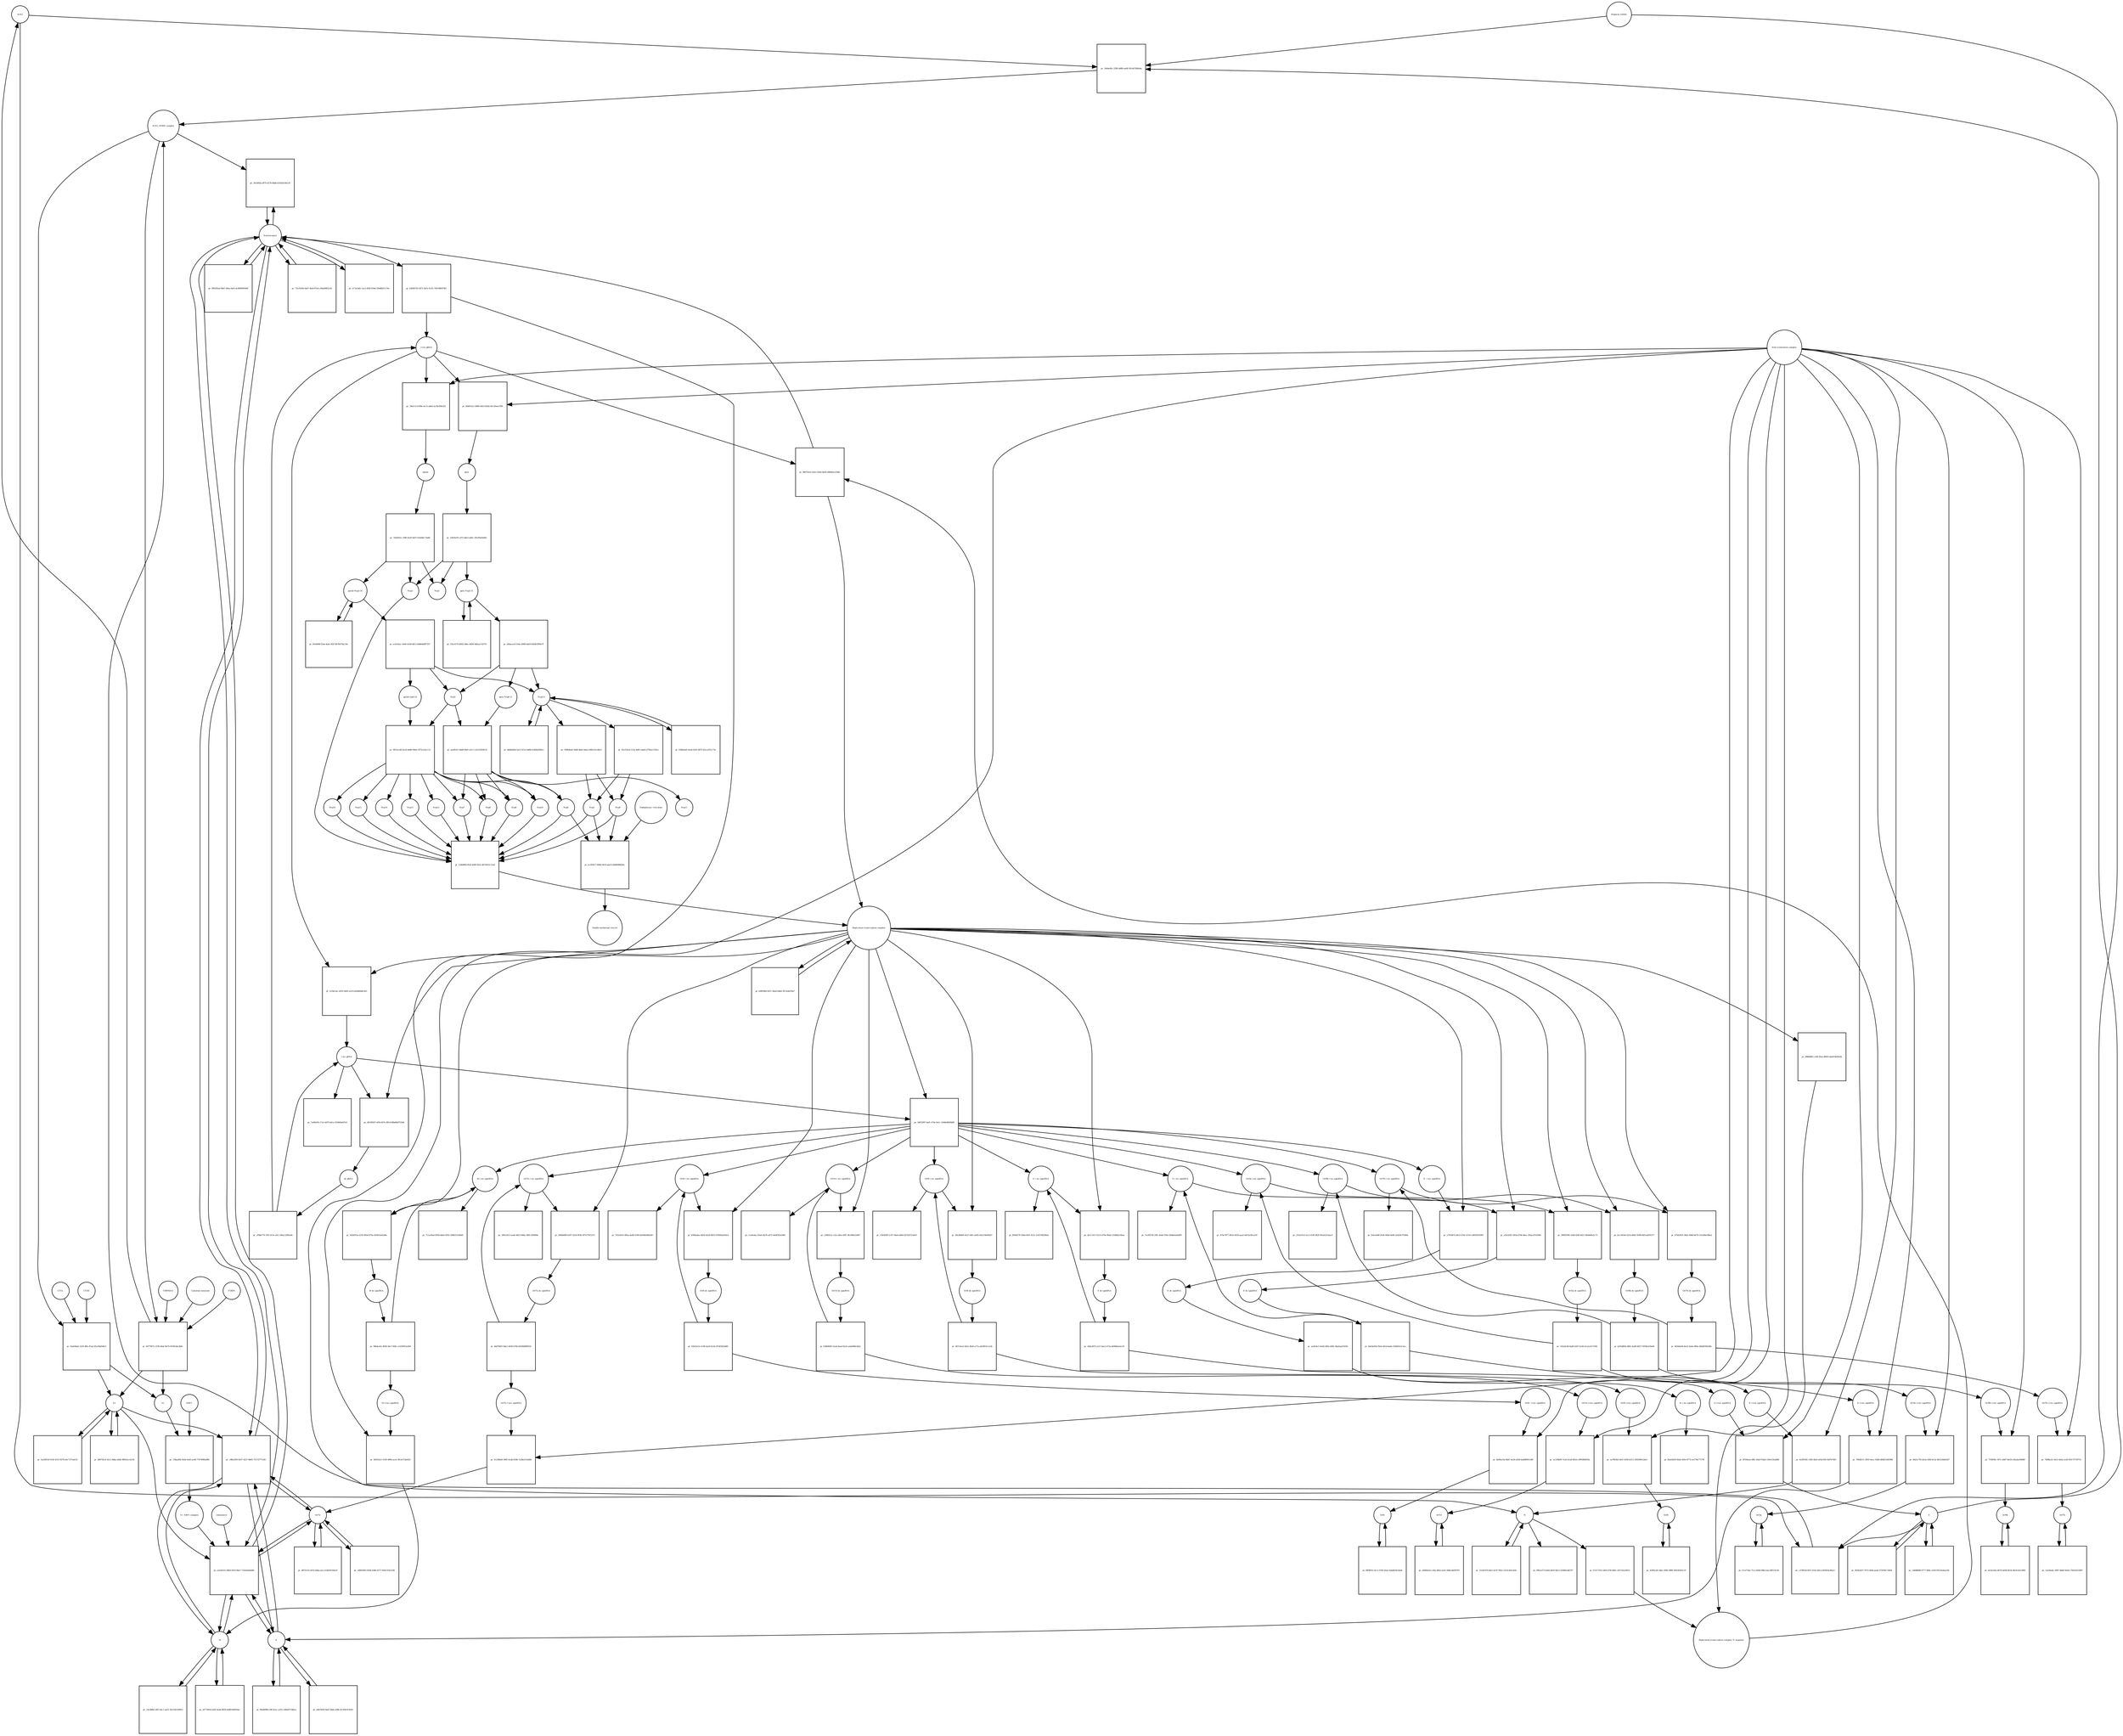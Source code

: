 strict digraph  {
ACE2 [annotation="", bipartite=0, cls=macromolecule, fontsize=4, label=ACE2, shape=circle];
"pr_1bb6ed0c-2280-4d88-ae6b-561e633b0aba" [annotation="", bipartite=1, cls=process, fontsize=4, label="pr_1bb6ed0c-2280-4d88-ae6b-561e633b0aba", shape=square];
"ACE2_SPIKE complex" [annotation="", bipartite=0, cls=complex, fontsize=4, label="ACE2_SPIKE complex", shape=circle];
"Heparan sulfate" [annotation="urn_miriam_obo.chebi_CHEBI%3A28815", bipartite=0, cls="simple chemical", fontsize=4, label="Heparan sulfate", shape=circle];
S [annotation=urn_miriam_uniprot_P0DTC2, bipartite=0, cls=macromolecule, fontsize=4, label=S, shape=circle];
Nucleocapsid [annotation="urn_miriam_obo.go_GO%3A0019013", bipartite=0, cls=complex, fontsize=4, label=Nucleocapsid, shape=circle];
"pr_341485fa-df70-4578-96db-6355d519b118" [annotation="", bipartite=1, cls=process, fontsize=4, label="pr_341485fa-df70-4578-96db-6355d519b118", shape=square];
"pr_63a6d4a6-1419-4ffe-87ad-5f2c6bd546cf" [annotation="", bipartite=1, cls=process, fontsize=4, label="pr_63a6d4a6-1419-4ffe-87ad-5f2c6bd546cf", shape=square];
S2 [annotation=urn_miriam_interpro_IPR002552, bipartite=0, cls=macromolecule, fontsize=4, label=S2, shape=circle];
CTSB [annotation="", bipartite=0, cls=macromolecule, fontsize=4, label=CTSB, shape=circle];
CTSL [annotation="", bipartite=0, cls=macromolecule, fontsize=4, label=CTSL, shape=circle];
S1 [annotation=urn_miriam_interpro_IPR002551, bipartite=0, cls=macromolecule, fontsize=4, label=S1, shape=circle];
"pr_c27ff630-f027-4162-b0ca-645924c8fee1" [annotation="", bipartite=1, cls=process, fontsize=4, label="pr_c27ff630-f027-4162-b0ca-645924c8fee1", shape=square];
"pr_a2e5b331-d9b4-4933-8be7-732eb58a6dfb" [annotation="", bipartite=1, cls=process, fontsize=4, label="pr_a2e5b331-d9b4-4933-8be7-732eb58a6dfb", shape=square];
cholesterol [annotation="urn_miriam_obo.chebi_CHEBI%3A16113", bipartite=0, cls="simple chemical", fontsize=4, label=cholesterol, shape=circle];
"S1_NRP1 complex" [annotation="", bipartite=0, cls=complex, fontsize=4, label="S1_NRP1 complex", shape=circle];
E [annotation=urn_miriam_uniprot_P0DTC4, bipartite=0, cls=macromolecule, fontsize=4, label=E, shape=circle];
M [annotation=urn_miriam_uniprot_P0DTC5, bipartite=0, cls=macromolecule, fontsize=4, label=M, shape=circle];
Orf7a [annotation=urn_miriam_uniprot_P0DTC7, bipartite=0, cls=macromolecule, fontsize=4, label=Orf7a, shape=circle];
"pr_02848720-5872-4b7a-9c02-749198697df1" [annotation="", bipartite=1, cls=process, fontsize=4, label="pr_02848720-5872-4b7a-9c02-749198697df1", shape=square];
"(+)ss gRNA" [annotation=urn_miriam_refseq_NC_045512, bipartite=0, cls="nucleic acid feature", fontsize=4, label="(+)ss gRNA", shape=circle];
N [annotation=urn_miriam_uniprot_P0DTC9, bipartite=0, cls="macromolecule multimer", fontsize=4, label=N, shape=circle];
"pr_72a7b364-6ab7-4fe8-87a4-c00a09fb5c42" [annotation="", bipartite=1, cls=process, fontsize=4, label="pr_72a7b364-6ab7-4fe8-87a4-c00a09fb5c42", shape=square];
"pr_e17acbd2-1ee3-4f28-934d-356d9b31170e" [annotation="", bipartite=1, cls=process, fontsize=4, label="pr_e17acbd2-1ee3-4f28-934d-356d9b31170e", shape=square];
"pr_f9b1e273-6afd-4d20-9dc3-52df8eedb797" [annotation="", bipartite=1, cls=process, fontsize=4, label="pr_f9b1e273-6afd-4d20-9dc3-52df8eedb797", shape=square];
"pr_51e8197b-6dcf-4c97-95b1-2323c4b5c6eb" [annotation="", bipartite=1, cls=process, fontsize=4, label="pr_51e8197b-6dcf-4c97-95b1-2323c4b5c6eb", shape=square];
"N (+)ss sgmRNA" [annotation=urn_miriam_ncbigene_43740575, bipartite=0, cls="nucleic acid feature", fontsize=4, label="N (+)ss sgmRNA", shape=circle];
"pr_423f9345-1385-4fa0-a05d-84110d7b7493" [annotation="", bipartite=1, cls=process, fontsize=4, label="pr_423f9345-1385-4fa0-a05d-84110d7b7493", shape=square];
"Host translation complex" [annotation="urn_miriam_obo.go_GO%3A0070992", bipartite=0, cls=complex, fontsize=4, label="Host translation complex", shape=circle];
"pr_f89205ad-96b7-49ee-9ef3-4c890009346f" [annotation="", bipartite=1, cls=process, fontsize=4, label="pr_f89205ad-96b7-49ee-9ef3-4c890009346f", shape=square];
"pr_9d770672-2190-46af-9b79-910923dcdb6c" [annotation="", bipartite=1, cls=process, fontsize=4, label="pr_9d770672-2190-46af-9b79-910923dcdb6c", shape=square];
FURIN [annotation="", bipartite=0, cls=macromolecule, fontsize=4, label=FURIN, shape=circle];
TMPRSS2 [annotation="", bipartite=0, cls=macromolecule, fontsize=4, label=TMPRSS2, shape=circle];
"Camostat mesylate" [annotation="urn_miriam_pubchem.compound_2536", bipartite=0, cls="simple chemical", fontsize=4, label="Camostat mesylate", shape=circle];
"pr_5a549550-614f-4315-9278-a6c71f7adc02" [annotation="", bipartite=1, cls=process, fontsize=4, label="pr_5a549550-614f-4315-9278-a6c71f7adc02", shape=square];
"Replication transcription complex_N oligomer" [annotation="", bipartite=0, cls=complex, fontsize=4, label="Replication transcription complex_N oligomer", shape=circle];
"pr_9807ea01-b3e2-4282-bb39-d9b662ce598c" [annotation="", bipartite=1, cls=process, fontsize=4, label="pr_9807ea01-b3e2-4282-bb39-d9b662ce598c", shape=square];
"Replication transcription complex" [annotation="", bipartite=0, cls=complex, fontsize=4, label="Replication transcription complex", shape=circle];
"pr_c88e295f-6437-4227-8b65-7317d777e3fc" [annotation="", bipartite=1, cls=process, fontsize=4, label="pr_c88e295f-6437-4227-8b65-7317d777e3fc", shape=square];
"pr_408742c4-42c2-4dba-a8de-f8f43eccb136" [annotation="", bipartite=1, cls=process, fontsize=4, label="pr_408742c4-42c2-4dba-a8de-f8f43eccb136", shape=square];
"pp1a Nsp3-11" [annotation=urn_miriam_uniprot_P0DTC1, bipartite=0, cls=macromolecule, fontsize=4, label="pp1a Nsp3-11", shape=circle];
"pr_d2bacac8-524a-4088-b4e9-930d53f99e7f" [annotation="", bipartite=1, cls=process, fontsize=4, label="pr_d2bacac8-524a-4088-b4e9-930d53f99e7f", shape=square];
"pp1a Nsp6-11" [annotation=urn_miriam_uniprot_P0DTC1, bipartite=0, cls=macromolecule, fontsize=4, label="pp1a Nsp6-11", shape=circle];
"Nsp3-4" [annotation="urn_miriam_ncbiprotein_YP_009725299|urn_miriam_ncbiprotein_YP_009725300", bipartite=0, cls=macromolecule, fontsize=4, label="Nsp3-4", shape=circle];
Nsp5 [annotation=urn_miriam_ncbiprotein_YP_009725301, bipartite=0, cls="macromolecule multimer", fontsize=4, label=Nsp5, shape=circle];
"Endoplasmic reticulum" [annotation="urn_miriam_obo.go_GO%3A0005783", bipartite=0, cls=complex, fontsize=4, label="Endoplasmic reticulum", shape=circle];
"pr_ec5f5617-8046-4016-abc9-efb8608082bc" [annotation="", bipartite=1, cls=process, fontsize=4, label="pr_ec5f5617-8046-4016-abc9-efb8608082bc", shape=square];
"Double-membrane vesicle" [annotation="urn_miriam_obo.go_GO%3A0039718", bipartite=0, cls=complex, fontsize=4, label="Double-membrane vesicle", shape=circle];
Nsp4 [annotation=urn_miriam_ncbiprotein_YP_009725300, bipartite=0, cls=macromolecule, fontsize=4, label=Nsp4, shape=circle];
Nsp3 [annotation=urn_miriam_ncbiprotein_YP_009725299, bipartite=0, cls=macromolecule, fontsize=4, label=Nsp3, shape=circle];
Nsp6 [annotation=urn_miriam_ncbiprotein_YP_009725302, bipartite=0, cls=macromolecule, fontsize=4, label=Nsp6, shape=circle];
"pr_f32c4176-d682-4bbc-8d58-9dfaa11427f3" [annotation="", bipartite=1, cls=process, fontsize=4, label="pr_f32c4176-d682-4bbc-8d58-9dfaa11427f3", shape=square];
"pr_538e0a45-0e2d-4261-867f-83cce931c73e" [annotation="", bipartite=1, cls=process, fontsize=4, label="pr_538e0a45-0e2d-4261-867f-83cce931c73e", shape=square];
"pp1ab Nsp3-16" [annotation=urn_miriam_uniprot_P0DTD1, bipartite=0, cls=macromolecule, fontsize=4, label="pp1ab Nsp3-16", shape=circle];
"pr_ffe4496f-f5eb-4adc-bf2f-8b76d75bc50c" [annotation="", bipartite=1, cls=process, fontsize=4, label="pr_ffe4496f-f5eb-4adc-bf2f-8b76d75bc50c", shape=square];
"pr_ecfe42ec-5e60-4cb9-b8c5-b8464dd97257" [annotation="", bipartite=1, cls=process, fontsize=4, label="pr_ecfe42ec-5e60-4cb9-b8c5-b8464dd97257", shape=square];
"pp1ab nsp6-16" [annotation=urn_miriam_uniprot_P0DTD1, bipartite=0, cls=macromolecule, fontsize=4, label="pp1ab nsp6-16", shape=circle];
"pr_cbe38fb5-aff5-4ec1-aa51-0a51d5c0d953" [annotation="", bipartite=1, cls=process, fontsize=4, label="pr_cbe38fb5-aff5-4ec1-aa51-0a51d5c0d953", shape=square];
"pr_89e489fb-c6ff-4cec-a191-cb9a05734bce" [annotation="", bipartite=1, cls=process, fontsize=4, label="pr_89e489fb-c6ff-4cec-a191-cb9a05734bce", shape=square];
"pr_148d8888-9777-49bc-a550-f9233a4aa35b" [annotation="", bipartite=1, cls=process, fontsize=4, label="pr_148d8888-9777-49bc-a550-f9233a4aa35b", shape=square];
"pr_e0774654-e85f-4aab-8828-da9b166d50ae" [annotation="", bipartite=1, cls=process, fontsize=4, label="pr_e0774654-e85f-4aab-8828-da9b166d50ae", shape=square];
"pr_e6b7662f-4eef-44da-a98e-4c500c9c9263" [annotation="", bipartite=1, cls=process, fontsize=4, label="pr_e6b7662f-4eef-44da-a98e-4c500c9c9263", shape=square];
"pr_063b2b37-7b72-4fdd-aea8-372058c72604" [annotation="", bipartite=1, cls=process, fontsize=4, label="pr_063b2b37-7b72-4fdd-aea8-372058c72604", shape=square];
"pr_4ff37e33-a97d-44ba-aec2-b2bf36160a1f" [annotation="", bipartite=1, cls=process, fontsize=4, label="pr_4ff37e33-a97d-44ba-aec2-b2bf36160a1f", shape=square];
Orf6 [annotation=urn_miriam_uniprot_P0DTC6, bipartite=0, cls=macromolecule, fontsize=4, label=Orf6, shape=circle];
"pr_f8f9f921-4cc2-4782-b5a5-4abd659c4da8" [annotation="", bipartite=1, cls=process, fontsize=4, label="pr_f8f9f921-4cc2-4782-b5a5-4abd659c4da8", shape=square];
Orf3a [annotation=urn_miriam_uniprot_P0DTC3, bipartite=0, cls=macromolecule, fontsize=4, label=Orf3a, shape=circle];
"pr_f1ce754a-71c2-40d4-98b2-bac3df57415b" [annotation="", bipartite=1, cls=process, fontsize=4, label="pr_f1ce754a-71c2-40d4-98b2-bac3df57415b", shape=square];
Orf8 [annotation=urn_miriam_uniprot_P0DTC8, bipartite=0, cls=macromolecule, fontsize=4, label=Orf8, shape=circle];
"pr_429f5cd4-3bbc-4982-989f-5f9cbf562c19" [annotation="", bipartite=1, cls=process, fontsize=4, label="pr_429f5cd4-3bbc-4982-989f-5f9cbf562c19", shape=square];
Orf9b [annotation=urn_miriam_uniprot_P0DTD2, bipartite=0, cls=macromolecule, fontsize=4, label=Orf9b, shape=circle];
"pr_4cb5c6ee-b676-4d38-8e54-08c6cbe15885" [annotation="", bipartite=1, cls=process, fontsize=4, label="pr_4cb5c6ee-b676-4d38-8e54-08c6cbe15885", shape=square];
Orf14 [annotation=urn_miriam_uniprot_P0DTD3, bipartite=0, cls=macromolecule, fontsize=4, label=Orf14, shape=circle];
"pr_a6084a5e-c28a-46b3-ae41-0b8e34d58793" [annotation="", bipartite=1, cls=process, fontsize=4, label="pr_a6084a5e-c28a-46b3-ae41-0b8e34d58793", shape=square];
Orf7b [annotation=urn_miriam_uniprot_P0DTD8, bipartite=0, cls=macromolecule, fontsize=4, label=Orf7b, shape=circle];
"pr_1ee5badc-3087-4bb6-9a0d-c7b024322897" [annotation="", bipartite=1, cls=process, fontsize=4, label="pr_1ee5badc-3087-4bb6-9a0d-c7b024322897", shape=square];
"pr_18901893-9200-4386-9277-950a7f3e5338" [annotation="", bipartite=1, cls=process, fontsize=4, label="pr_18901893-9200-4386-9277-950a7f3e5338", shape=square];
"M (+)ss sgmRNA" [annotation="", bipartite=0, cls="nucleic acid feature", fontsize=4, label="M (+)ss sgmRNA", shape=circle];
"pr_465452cf-1030-4984-ace1-f813e724e820" [annotation="", bipartite=1, cls=process, fontsize=4, label="pr_465452cf-1030-4984-ace1-f813e724e820", shape=square];
"E (+)ss sgmRNA" [annotation="", bipartite=0, cls="nucleic acid feature", fontsize=4, label="E (+)ss sgmRNA", shape=circle];
"pr_70fd0211-3910-4eec-92b6-d848154f2968" [annotation="", bipartite=1, cls=process, fontsize=4, label="pr_70fd0211-3910-4eec-92b6-d848154f2968", shape=square];
"S (+)ss sgmRNA" [annotation="", bipartite=0, cls="nucleic acid feature", fontsize=4, label="S (+)ss sgmRNA", shape=circle];
"pr_ff556eea-fd81-44a9-93a8-c564133e4d8e" [annotation="", bipartite=1, cls=process, fontsize=4, label="pr_ff556eea-fd81-44a9-93a8-c564133e4d8e", shape=square];
"Orf7a (+)ss sgmRNA" [annotation="", bipartite=0, cls="nucleic acid feature", fontsize=4, label="Orf7a (+)ss sgmRNA", shape=circle];
"pr_61236b40-3685-4cdb-8186-7a3bb15c6d0b" [annotation="", bipartite=1, cls=process, fontsize=4, label="pr_61236b40-3685-4cdb-8186-7a3bb15c6d0b", shape=square];
"Orf6  (+)ss sgmRNA" [annotation="", bipartite=0, cls="nucleic acid feature", fontsize=4, label="Orf6  (+)ss sgmRNA", shape=circle];
"pr_8a90a10a-b6d7-4a34-a63d-6a8df0f013d9" [annotation="", bipartite=1, cls=process, fontsize=4, label="pr_8a90a10a-b6d7-4a34-a63d-6a8df0f013d9", shape=square];
"Orf3a (+)ss sgmRNA" [annotation="", bipartite=0, cls="nucleic acid feature", fontsize=4, label="Orf3a (+)ss sgmRNA", shape=circle];
"pr_40a5c750-ab3a-43fb-8c3a-4b3124dd1bf7" [annotation="", bipartite=1, cls=process, fontsize=4, label="pr_40a5c750-ab3a-43fb-8c3a-4b3124dd1bf7", shape=square];
"Orf8 (+)ss sgmRNA" [annotation="", bipartite=0, cls="nucleic acid feature", fontsize=4, label="Orf8 (+)ss sgmRNA", shape=circle];
"pr_ea7863b3-0ef1-4356-b313-320290612de5" [annotation="", bipartite=1, cls=process, fontsize=4, label="pr_ea7863b3-0ef1-4356-b313-320290612de5", shape=square];
"Orf9b (+)ss sgmRNA" [annotation="", bipartite=0, cls="nucleic acid feature", fontsize=4, label="Orf9b (+)ss sgmRNA", shape=circle];
"pr_755ff49c-307c-4d47-bb18-cd2a4a39d08f" [annotation="", bipartite=1, cls=process, fontsize=4, label="pr_755ff49c-307c-4d47-bb18-cd2a4a39d08f", shape=square];
"Orf14 (+)ss sgmRNA" [annotation="", bipartite=0, cls="nucleic acid feature", fontsize=4, label="Orf14 (+)ss sgmRNA", shape=circle];
"pr_ac336b09-7e2d-41a8-881d-c9903680f3fa" [annotation="", bipartite=1, cls=process, fontsize=4, label="pr_ac336b09-7e2d-41a8-881d-c9903680f3fa", shape=square];
"Orf7b (+)ss sgmRNA" [annotation="", bipartite=0, cls="nucleic acid feature", fontsize=4, label="Orf7b (+)ss sgmRNA", shape=circle];
"pr_7bf8bc41-eb12-4eb2-a1d5-ff4175750731" [annotation="", bipartite=1, cls=process, fontsize=4, label="pr_7bf8bc41-eb12-4eb2-a1d5-ff4175750731", shape=square];
"(-)ss gRNA" [annotation=urn_miriam_refseq_NC_045512, bipartite=0, cls="nucleic acid feature", fontsize=4, label="(-)ss gRNA", shape=circle];
"pr_7a99ef43-17a3-4d7f-b41a-255660efd7e0" [annotation="", bipartite=1, cls=process, fontsize=4, label="pr_7a99ef43-17a3-4d7f-b41a-255660efd7e0", shape=square];
"pr_67217316-3269-470f-806c-247c42a3fb53" [annotation="", bipartite=1, cls=process, fontsize=4, label="pr_67217316-3269-470f-806c-247c42a3fb53", shape=square];
"pr_e23bc2ac-d105-4445-a5c9-d2d440d6c9a5" [annotation="", bipartite=1, cls=process, fontsize=4, label="pr_e23bc2ac-d105-4445-a5c9-d2d440d6c9a5", shape=square];
"M (-)ss sgmRNA" [annotation=urn_miriam_ncbigene_43740571, bipartite=0, cls="nucleic acid feature", fontsize=4, label="M (-)ss sgmRNA", shape=circle];
"pr_711e28ed-8594-4da0-b592-2488315e9b45" [annotation="", bipartite=1, cls=process, fontsize=4, label="pr_711e28ed-8594-4da0-b592-2488315e9b45", shape=square];
"E (-)ss sgmRNA" [annotation=urn_miriam_ncbigene_43740570, bipartite=0, cls="nucleic acid feature", fontsize=4, label="E (-)ss sgmRNA", shape=circle];
"pr_7e189758-24f1-4ede-918e-56dde4a0a8f9" [annotation="", bipartite=1, cls=process, fontsize=4, label="pr_7e189758-24f1-4ede-918e-56dde4a0a8f9", shape=square];
"S (-)ss sgmRNA" [annotation="", bipartite=0, cls="nucleic acid feature", fontsize=4, label="S (-)ss sgmRNA", shape=circle];
"pr_ff649279-504d-461f-923c-3c837d929b2e" [annotation="", bipartite=1, cls=process, fontsize=4, label="pr_ff649279-504d-461f-923c-3c837d929b2e", shape=square];
"Orf7a (-)ss sgmRNA" [annotation="", bipartite=0, cls="nucleic acid feature", fontsize=4, label="Orf7a (-)ss sgmRNA", shape=circle];
"pr_189c5d13-eea8-4d53-846a-34ffc350800a" [annotation="", bipartite=1, cls=process, fontsize=4, label="pr_189c5d13-eea8-4d53-846a-34ffc350800a", shape=square];
"Orf6 (-)ss sgmRNA" [annotation="", bipartite=0, cls="nucleic acid feature", fontsize=4, label="Orf6 (-)ss sgmRNA", shape=circle];
"pr_765e2616-885a-4a9b-9198-6d344e9b6249" [annotation="", bipartite=1, cls=process, fontsize=4, label="pr_765e2616-885a-4a9b-9198-6d344e9b6249", shape=square];
"Orf3a (-)ss sgmRNA" [annotation="", bipartite=0, cls="nucleic acid feature", fontsize=4, label="Orf3a (-)ss sgmRNA", shape=circle];
"pr_874e7877-8b1b-4039-aaa5-b033a36ca35f" [annotation="", bipartite=1, cls=process, fontsize=4, label="pr_874e7877-8b1b-4039-aaa5-b033a36ca35f", shape=square];
"Orf8 (-)ss sgmRNA" [annotation="", bipartite=0, cls="nucleic acid feature", fontsize=4, label="Orf8 (-)ss sgmRNA", shape=circle];
"pr_1583d3f9-1c67-44a6-bd44-d57d3537afe9" [annotation="", bipartite=1, cls=process, fontsize=4, label="pr_1583d3f9-1c67-44a6-bd44-d57d3537afe9", shape=square];
"Orf9b (-)ss sgmRNA" [annotation="", bipartite=0, cls="nucleic acid feature", fontsize=4, label="Orf9b (-)ss sgmRNA", shape=circle];
"pr_235a53cd-1ec3-418f-962f-f45a423cbac0" [annotation="", bipartite=1, cls=process, fontsize=4, label="pr_235a53cd-1ec3-418f-962f-f45a423cbac0", shape=square];
"Orf14 (-)ss sgmRNA" [annotation="", bipartite=0, cls="nucleic acid feature", fontsize=4, label="Orf14 (-)ss sgmRNA", shape=circle];
"pr_c1a6e4ac-83e6-4b79-a472-0e683f2e5d81" [annotation="", bipartite=1, cls=process, fontsize=4, label="pr_c1a6e4ac-83e6-4b79-a472-0e683f2e5d81", shape=square];
"Orf7b (-)ss sgmRNA" [annotation="", bipartite=0, cls="nucleic acid feature", fontsize=4, label="Orf7b (-)ss sgmRNA", shape=circle];
"pr_fe6ce648-91d4-464d-9a9b-2a629e70366a" [annotation="", bipartite=1, cls=process, fontsize=4, label="pr_fe6ce648-91d4-464d-9a9b-2a629e70366a", shape=square];
"pr_d6194507-ef04-447e-8814-86bd6b97226d" [annotation="", bipartite=1, cls=process, fontsize=4, label="pr_d6194507-ef04-447e-8814-86bd6b97226d", shape=square];
"ds gRNA" [annotation=urn_miriam_refseq_NC_045512, bipartite=0, cls="nucleic acid feature", fontsize=4, label="ds gRNA", shape=circle];
"pr_5d5b5f3a-e528-485d-b70a-430453e42d9a" [annotation="", bipartite=1, cls=process, fontsize=4, label="pr_5d5b5f3a-e528-485d-b70a-430453e42d9a", shape=square];
"M ds sgmRNA" [annotation="", bipartite=0, cls="nucleic acid feature", fontsize=4, label="M ds sgmRNA", shape=circle];
"pr_e2b142f5-585d-4766-b6ac-262acd7e9360" [annotation="", bipartite=1, cls=process, fontsize=4, label="pr_e2b142f5-585d-4766-b6ac-262acd7e9360", shape=square];
"E ds sgmRNA" [annotation="", bipartite=0, cls="nucleic acid feature", fontsize=4, label="E ds sgmRNA", shape=circle];
"pr_da111417-6313-479e-80ad-21fd8d2c0bea" [annotation="", bipartite=1, cls=process, fontsize=4, label="pr_da111417-6313-479e-80ad-21fd8d2c0bea", shape=square];
"S ds sgmRNA" [annotation="", bipartite=0, cls="nucleic acid feature", fontsize=4, label="S ds sgmRNA", shape=circle];
"pr_5d9bb089-b397-4254-9f3b-597cf781537c" [annotation="", bipartite=1, cls=process, fontsize=4, label="pr_5d9bb089-b397-4254-9f3b-597cf781537c", shape=square];
"Orf7a ds sgmRNA" [annotation="", bipartite=0, cls="nucleic acid feature", fontsize=4, label="Orf7a ds sgmRNA", shape=circle];
"pr_b584adea-dd34-42a9-8923-0769d2ed34c6" [annotation="", bipartite=1, cls=process, fontsize=4, label="pr_b584adea-dd34-42a9-8923-0769d2ed34c6", shape=square];
"Orf6 ds sgmRNA" [annotation="", bipartite=0, cls="nucleic acid feature", fontsize=4, label="Orf6 ds sgmRNA", shape=circle];
"pr_39903590-1eb8-426f-bd21-bf0de8fa5c75" [annotation="", bipartite=1, cls=process, fontsize=4, label="pr_39903590-1eb8-426f-bd21-bf0de8fa5c75", shape=square];
"Orf3a ds sgmRNA" [annotation="", bipartite=0, cls="nucleic acid feature", fontsize=4, label="Orf3a ds sgmRNA", shape=circle];
"pr_49cdb4b9-4cb7-44fc-a0d5-d3a159e90d37" [annotation="", bipartite=1, cls=process, fontsize=4, label="pr_49cdb4b9-4cb7-44fc-a0d5-d3a159e90d37", shape=square];
"Orf8 ds sgmRNA" [annotation="", bipartite=0, cls="nucleic acid feature", fontsize=4, label="Orf8 ds sgmRNA", shape=circle];
"pr_bcc343e6-03cb-46d3-9298-6bf1ad395377" [annotation="", bipartite=1, cls=process, fontsize=4, label="pr_bcc343e6-03cb-46d3-9298-6bf1ad395377", shape=square];
"Orf9b ds sgmRNA" [annotation="", bipartite=0, cls="nucleic acid feature", fontsize=4, label="Orf9b ds sgmRNA", shape=circle];
"pr_238fd11e-c2e3-4fee-bf87-9fc446a53067" [annotation="", bipartite=1, cls=process, fontsize=4, label="pr_238fd11e-c2e3-4fee-bf87-9fc446a53067", shape=square];
"Orf14 ds sgmRNA" [annotation="", bipartite=0, cls="nucleic acid feature", fontsize=4, label="Orf14 ds sgmRNA", shape=circle];
"pr_470d3018-3bb2-40b8-b679-314346e58be2" [annotation="", bipartite=1, cls=process, fontsize=4, label="pr_470d3018-3bb2-40b8-b679-314346e58be2", shape=square];
"Orf7b ds sgmRNA" [annotation="", bipartite=0, cls="nucleic acid feature", fontsize=4, label="Orf7b ds sgmRNA", shape=circle];
"pr_cf0bb776-10f3-415e-a9c1-86ac22f8ee9c" [annotation="", bipartite=1, cls=process, fontsize=4, label="pr_cf0bb776-10f3-415e-a9c1-86ac22f8ee9c", shape=square];
"pr_96bdceb1-8040-44c7-8d0c-e1459053a5b9" [annotation="", bipartite=1, cls=process, fontsize=4, label="pr_96bdceb1-8040-44c7-8d0c-e1459053a5b9", shape=square];
"pr_b4e9a83b-95e6-4d1d-bade-33d405e5c5ea" [annotation="", bipartite=1, cls=process, fontsize=4, label="pr_b4e9a83b-95e6-4d1d-bade-33d405e5c5ea", shape=square];
"pr_d3ba367f-a121-4ee1-b73a-b648bde2ec91" [annotation="", bipartite=1, cls=process, fontsize=4, label="pr_d3ba367f-a121-4ee1-b73a-b648bde2ec91", shape=square];
"pr_ddd78491-6be1-4030-b7b6-60268d8f6918" [annotation="", bipartite=1, cls=process, fontsize=4, label="pr_ddd78491-6be1-4030-b7b6-60268d8f6918", shape=square];
"pr_62b25a52-3c08-4a54-8c5d-3f7df3d24d85" [annotation="", bipartite=1, cls=process, fontsize=4, label="pr_62b25a52-3c08-4a54-8c5d-3f7df3d24d85", shape=square];
"pr_102edcd6-6ad9-4267-b146-6ce2c417cf04" [annotation="", bipartite=1, cls=process, fontsize=4, label="pr_102edcd6-6ad9-4267-b146-6ce2c417cf04", shape=square];
"pr_d67cfea5-9eb1-49a6-a77a-afe0853c1e2b" [annotation="", bipartite=1, cls=process, fontsize=4, label="pr_d67cfea5-9eb1-49a6-a77a-afe0853c1e2b", shape=square];
"pr_b202d864-d801-4a98-8027-f3f38cb18e06" [annotation="", bipartite=1, cls=process, fontsize=4, label="pr_b202d864-d801-4a98-8027-f3f38cb18e06", shape=square];
"pr_b38b8045-5a2d-4eed-9a1b-a2ab668cbd2c" [annotation="", bipartite=1, cls=process, fontsize=4, label="pr_b38b8045-5a2d-4eed-9a1b-a2ab668cbd2c", shape=square];
"pr_683d4a04-8a53-4a4e-989a-460d659fa98e" [annotation="", bipartite=1, cls=process, fontsize=4, label="pr_683d4a04-8a53-4a4e-989a-460d659fa98e", shape=square];
"N  (-)ss sgmRNA" [annotation=urn_miriam_ncbigene_43740575, bipartite=0, cls="nucleic acid feature", fontsize=4, label="N  (-)ss sgmRNA", shape=circle];
"pr_a7918b7a-b615-47dc-b7e0-cdf4505939f1" [annotation="", bipartite=1, cls=process, fontsize=4, label="pr_a7918b7a-b615-47dc-b7e0-cdf4505939f1", shape=square];
"N ds sgmRNA" [annotation="", bipartite=0, cls="nucleic acid feature", fontsize=4, label="N ds sgmRNA", shape=circle];
"pr_aa2fe4c5-6e0d-490a-8d9c-6ba0aa01659c" [annotation="", bipartite=1, cls=process, fontsize=4, label="pr_aa2fe4c5-6e0d-490a-8d9c-6ba0aa01659c", shape=square];
"N (-)ss sgmRNA" [annotation="", bipartite=0, cls="nucleic acid feature", fontsize=4, label="N (-)ss sgmRNA", shape=circle];
pp1ab [annotation=urn_miriam_uniprot_P0DTD1, bipartite=0, cls=macromolecule, fontsize=4, label=pp1ab, shape=circle];
"pr_7d2b932c-108f-4529-9a97-63efd6c72d40" [annotation="", bipartite=1, cls=process, fontsize=4, label="pr_7d2b932c-108f-4529-9a97-63efd6c72d40", shape=square];
Nsp2 [annotation=urn_miriam_ncbiprotein_YP_009725298, bipartite=0, cls=macromolecule, fontsize=4, label=Nsp2, shape=circle];
Nsp1 [annotation=urn_miriam_ncbiprotein_YP_009725297, bipartite=0, cls=macromolecule, fontsize=4, label=Nsp1, shape=circle];
pp1a [annotation=urn_miriam_uniprot_P0DTC1, bipartite=0, cls=macromolecule, fontsize=4, label=pp1a, shape=circle];
"pr_22820cf0-cd72-4de5-a861-1f0c89a9a882" [annotation="", bipartite=1, cls=process, fontsize=4, label="pr_22820cf0-cd72-4de5-a861-1f0c89a9a882", shape=square];
"pr_bbd6d56d-5a13-47a3-9d0b-fcfd4a0369cc" [annotation="", bipartite=1, cls=process, fontsize=4, label="pr_bbd6d56d-5a13-47a3-9d0b-fcfd4a0369cc", shape=square];
"pr_91e316cb-212a-4d41-ada6-cf78eec519ce" [annotation="", bipartite=1, cls=process, fontsize=4, label="pr_91e316cb-212a-4d41-ada6-cf78eec519ce", shape=square];
"pr_509b9ea9-2dd6-4b41-b4a2-e89e321c8bc2" [annotation="", bipartite=1, cls=process, fontsize=4, label="pr_509b9ea9-2dd6-4b41-b4a2-e89e321c8bc2", shape=square];
"pr_aaef61f1-0dd8-49d1-a5c1-c2e522928132" [annotation="", bipartite=1, cls=process, fontsize=4, label="pr_aaef61f1-0dd8-49d1-a5c1-c2e522928132", shape=square];
Nsp7 [annotation=urn_miriam_ncbiprotein_YP_009725303, bipartite=0, cls=macromolecule, fontsize=4, label=Nsp7, shape=circle];
Nsp8 [annotation=urn_miriam_ncbiprotein_YP_009725304, bipartite=0, cls=macromolecule, fontsize=4, label=Nsp8, shape=circle];
Nsp9 [annotation=urn_miriam_ncbiprotein_YP_009725305, bipartite=0, cls=macromolecule, fontsize=4, label=Nsp9, shape=circle];
Nsp10 [annotation=urn_miriam_ncbiprotein_YP_009725306, bipartite=0, cls=macromolecule, fontsize=4, label=Nsp10, shape=circle];
Nsp11 [annotation=urn_miriam_ncbiprotein_YP_009725312, bipartite=0, cls=macromolecule, fontsize=4, label=Nsp11, shape=circle];
"pr_0815ccb6-9ca9-4dd6-9444-1872ce2ec112" [annotation="", bipartite=1, cls=process, fontsize=4, label="pr_0815ccb6-9ca9-4dd6-9444-1872ce2ec112", shape=square];
Nsp13 [annotation=urn_miriam_ncbiprotein_YP_009725308, bipartite=0, cls=macromolecule, fontsize=4, label=Nsp13, shape=circle];
Nsp12 [annotation=urn_miriam_ncbiprotein_YP_009725307, bipartite=0, cls=macromolecule, fontsize=4, label=Nsp12, shape=circle];
Nsp16 [annotation=urn_miriam_ncbiprotein_YP_009725311, bipartite=0, cls=macromolecule, fontsize=4, label=Nsp16, shape=circle];
Nsp15 [annotation=urn_miriam_ncbiprotein_YP_009725310, bipartite=0, cls=macromolecule, fontsize=4, label=Nsp15, shape=circle];
Nsp14 [annotation=urn_miriam_ncbiprotein_YP_009725309, bipartite=0, cls=macromolecule, fontsize=4, label=Nsp14, shape=circle];
"pr_124b9f69-ff28-4289-9522-db72022c13ed" [annotation="", bipartite=1, cls=process, fontsize=4, label="pr_124b9f69-ff28-4289-9522-db72022c13ed", shape=square];
"pr_80d012a1-0889-4423-b92d-d5c20eea7f90" [annotation="", bipartite=1, cls=process, fontsize=4, label="pr_80d012a1-0889-4423-b92d-d5c20eea7f90", shape=square];
"pr_39a511c0-ff8e-4c15-a8ed-2e78cfb9e3f2" [annotation="", bipartite=1, cls=process, fontsize=4, label="pr_39a511c0-ff8e-4c15-a8ed-2e78cfb9e3f2", shape=square];
"pr_fba43d30-60ab-430e-8773-ee178e7717f6" [annotation="", bipartite=1, cls=process, fontsize=4, label="pr_fba43d30-60ab-430e-8773-ee178e7717f6", shape=square];
"pr_e0ff49b0-6d7c-4ba0-b4b4-3fc5a4ef20a7" [annotation="", bipartite=1, cls=process, fontsize=4, label="pr_e0ff49b0-6d7c-4ba0-b4b4-3fc5a4ef20a7", shape=square];
"pr_d9b8d8f2-ce6f-45ee-8669-a4a652bd5b2b" [annotation="", bipartite=1, cls=process, fontsize=4, label="pr_d9b8d8f2-ce6f-45ee-8669-a4a652bd5b2b", shape=square];
"pr_5d033f97-4af1-470a-9e1c-1648e8b83b88" [annotation="", bipartite=1, cls=process, fontsize=4, label="pr_5d033f97-4af1-470a-9e1c-1648e8b83b88", shape=square];
"pr_13baaf6b-5b5d-4e4f-acd8-776749f6a880" [annotation="", bipartite=1, cls=process, fontsize=4, label="pr_13baaf6b-5b5d-4e4f-acd8-776749f6a880", shape=square];
NRP1 [annotation="", bipartite=0, cls=macromolecule, fontsize=4, label=NRP1, shape=circle];
ACE2 -> "pr_1bb6ed0c-2280-4d88-ae6b-561e633b0aba"  [annotation="", interaction_type=consumption];
ACE2 -> "pr_c27ff630-f027-4162-b0ca-645924c8fee1"  [annotation="", interaction_type=consumption];
"pr_1bb6ed0c-2280-4d88-ae6b-561e633b0aba" -> "ACE2_SPIKE complex"  [annotation="", interaction_type=production];
"ACE2_SPIKE complex" -> "pr_341485fa-df70-4578-96db-6355d519b118"  [annotation="urn_miriam_pubmed_32142651|urn_miriam_pubmed_32094589|urn_miriam_taxonomy_2697049", interaction_type=stimulation];
"ACE2_SPIKE complex" -> "pr_63a6d4a6-1419-4ffe-87ad-5f2c6bd546cf"  [annotation="", interaction_type=consumption];
"ACE2_SPIKE complex" -> "pr_9d770672-2190-46af-9b79-910923dcdb6c"  [annotation="", interaction_type=consumption];
"Heparan sulfate" -> "pr_1bb6ed0c-2280-4d88-ae6b-561e633b0aba"  [annotation="urn_miriam_pubmed_32142651|urn_miriam_pubmed_32094589|urn_miriam_taxonomy_2697049|urn_miriam_pubmed_32970989", interaction_type=stimulation];
"Heparan sulfate" -> "pr_c27ff630-f027-4162-b0ca-645924c8fee1"  [annotation="urn_miriam_pubmed_32142651|urn_miriam_pubmed_32094589|urn_miriam_taxonomy_2697049|urn_miriam_pubmed_32155444|urn_miriam_pubmed_32970989", interaction_type=stimulation];
S -> "pr_1bb6ed0c-2280-4d88-ae6b-561e633b0aba"  [annotation="", interaction_type=consumption];
S -> "pr_c27ff630-f027-4162-b0ca-645924c8fee1"  [annotation="", interaction_type=consumption];
S -> "pr_148d8888-9777-49bc-a550-f9233a4aa35b"  [annotation="", interaction_type=consumption];
S -> "pr_063b2b37-7b72-4fdd-aea8-372058c72604"  [annotation="", interaction_type=consumption];
Nucleocapsid -> "pr_341485fa-df70-4578-96db-6355d519b118"  [annotation="", interaction_type=consumption];
Nucleocapsid -> "pr_a2e5b331-d9b4-4933-8be7-732eb58a6dfb"  [annotation="", interaction_type=consumption];
Nucleocapsid -> "pr_02848720-5872-4b7a-9c02-749198697df1"  [annotation="", interaction_type=consumption];
Nucleocapsid -> "pr_72a7b364-6ab7-4fe8-87a4-c00a09fb5c42"  [annotation="", interaction_type=consumption];
Nucleocapsid -> "pr_e17acbd2-1ee3-4f28-934d-356d9b31170e"  [annotation="", interaction_type=consumption];
Nucleocapsid -> "pr_f89205ad-96b7-49ee-9ef3-4c890009346f"  [annotation="", interaction_type=consumption];
Nucleocapsid -> "pr_c88e295f-6437-4227-8b65-7317d777e3fc"  [annotation="", interaction_type=consumption];
"pr_341485fa-df70-4578-96db-6355d519b118" -> Nucleocapsid  [annotation="", interaction_type=production];
"pr_63a6d4a6-1419-4ffe-87ad-5f2c6bd546cf" -> S2  [annotation="", interaction_type=production];
"pr_63a6d4a6-1419-4ffe-87ad-5f2c6bd546cf" -> S1  [annotation="", interaction_type=production];
S2 -> "pr_a2e5b331-d9b4-4933-8be7-732eb58a6dfb"  [annotation="urn_miriam_pubmed_32142651|urn_miriam_pubmed_32094589|urn_miriam_pubmed_32047258|urn_miriam_taxonomy_2697049|urn_miriam_pubmed_32944968", interaction_type=stimulation];
S2 -> "pr_5a549550-614f-4315-9278-a6c71f7adc02"  [annotation="", interaction_type=consumption];
S2 -> "pr_c88e295f-6437-4227-8b65-7317d777e3fc"  [annotation="urn_miriam_pubmed_32142651|urn_miriam_pubmed_32047258|urn_miriam_taxonomy_2697049", interaction_type=stimulation];
S2 -> "pr_408742c4-42c2-4dba-a8de-f8f43eccb136"  [annotation="", interaction_type=consumption];
CTSB -> "pr_63a6d4a6-1419-4ffe-87ad-5f2c6bd546cf"  [annotation="urn_miriam_pubmed_32142651|urn_miriam_taxonomy_2697049", interaction_type=catalysis];
CTSL -> "pr_63a6d4a6-1419-4ffe-87ad-5f2c6bd546cf"  [annotation="urn_miriam_pubmed_32142651|urn_miriam_taxonomy_2697049", interaction_type=catalysis];
S1 -> "pr_13baaf6b-5b5d-4e4f-acd8-776749f6a880"  [annotation="", interaction_type=consumption];
"pr_c27ff630-f027-4162-b0ca-645924c8fee1" -> "ACE2_SPIKE complex"  [annotation="", interaction_type=production];
"pr_a2e5b331-d9b4-4933-8be7-732eb58a6dfb" -> Nucleocapsid  [annotation="", interaction_type=production];
"pr_a2e5b331-d9b4-4933-8be7-732eb58a6dfb" -> E  [annotation="", interaction_type=production];
"pr_a2e5b331-d9b4-4933-8be7-732eb58a6dfb" -> M  [annotation="", interaction_type=production];
"pr_a2e5b331-d9b4-4933-8be7-732eb58a6dfb" -> Orf7a  [annotation="", interaction_type=production];
cholesterol -> "pr_a2e5b331-d9b4-4933-8be7-732eb58a6dfb"  [annotation="urn_miriam_pubmed_32142651|urn_miriam_pubmed_32094589|urn_miriam_pubmed_32047258|urn_miriam_taxonomy_2697049|urn_miriam_pubmed_32944968", interaction_type=stimulation];
"S1_NRP1 complex" -> "pr_a2e5b331-d9b4-4933-8be7-732eb58a6dfb"  [annotation="urn_miriam_pubmed_32142651|urn_miriam_pubmed_32094589|urn_miriam_pubmed_32047258|urn_miriam_taxonomy_2697049|urn_miriam_pubmed_32944968", interaction_type=stimulation];
E -> "pr_a2e5b331-d9b4-4933-8be7-732eb58a6dfb"  [annotation="", interaction_type=consumption];
E -> "pr_c88e295f-6437-4227-8b65-7317d777e3fc"  [annotation="", interaction_type=consumption];
E -> "pr_89e489fb-c6ff-4cec-a191-cb9a05734bce"  [annotation="", interaction_type=consumption];
E -> "pr_e6b7662f-4eef-44da-a98e-4c500c9c9263"  [annotation="", interaction_type=consumption];
M -> "pr_a2e5b331-d9b4-4933-8be7-732eb58a6dfb"  [annotation="", interaction_type=consumption];
M -> "pr_c88e295f-6437-4227-8b65-7317d777e3fc"  [annotation="", interaction_type=consumption];
M -> "pr_cbe38fb5-aff5-4ec1-aa51-0a51d5c0d953"  [annotation="", interaction_type=consumption];
M -> "pr_e0774654-e85f-4aab-8828-da9b166d50ae"  [annotation="", interaction_type=consumption];
Orf7a -> "pr_a2e5b331-d9b4-4933-8be7-732eb58a6dfb"  [annotation="", interaction_type=consumption];
Orf7a -> "pr_c88e295f-6437-4227-8b65-7317d777e3fc"  [annotation="", interaction_type=consumption];
Orf7a -> "pr_4ff37e33-a97d-44ba-aec2-b2bf36160a1f"  [annotation="", interaction_type=consumption];
Orf7a -> "pr_18901893-9200-4386-9277-950a7f3e5338"  [annotation="", interaction_type=consumption];
"pr_02848720-5872-4b7a-9c02-749198697df1" -> "(+)ss gRNA"  [annotation="", interaction_type=production];
"pr_02848720-5872-4b7a-9c02-749198697df1" -> N  [annotation="", interaction_type=production];
"(+)ss gRNA" -> "pr_9807ea01-b3e2-4282-bb39-d9b662ce598c"  [annotation="", interaction_type=consumption];
"(+)ss gRNA" -> "pr_e23bc2ac-d105-4445-a5c9-d2d440d6c9a5"  [annotation="", interaction_type=consumption];
"(+)ss gRNA" -> "pr_80d012a1-0889-4423-b92d-d5c20eea7f90"  [annotation="", interaction_type=consumption];
"(+)ss gRNA" -> "pr_39a511c0-ff8e-4c15-a8ed-2e78cfb9e3f2"  [annotation="", interaction_type=consumption];
N -> "pr_f9b1e273-6afd-4d20-9dc3-52df8eedb797"  [annotation="", interaction_type=consumption];
N -> "pr_51e8197b-6dcf-4c97-95b1-2323c4b5c6eb"  [annotation="", interaction_type=consumption];
N -> "pr_67217316-3269-470f-806c-247c42a3fb53"  [annotation="", interaction_type=consumption];
"pr_72a7b364-6ab7-4fe8-87a4-c00a09fb5c42" -> Nucleocapsid  [annotation="", interaction_type=production];
"pr_e17acbd2-1ee3-4f28-934d-356d9b31170e" -> Nucleocapsid  [annotation="", interaction_type=production];
"pr_51e8197b-6dcf-4c97-95b1-2323c4b5c6eb" -> N  [annotation="", interaction_type=production];
"N (+)ss sgmRNA" -> "pr_423f9345-1385-4fa0-a05d-84110d7b7493"  [annotation="", interaction_type=consumption];
"pr_423f9345-1385-4fa0-a05d-84110d7b7493" -> N  [annotation="", interaction_type=production];
"Host translation complex" -> "pr_423f9345-1385-4fa0-a05d-84110d7b7493"  [annotation="", interaction_type="necessary stimulation"];
"Host translation complex" -> "pr_465452cf-1030-4984-ace1-f813e724e820"  [annotation="urn_miriam_pubmed_31226023|urn_miriam_pubmed_27712623", interaction_type="necessary stimulation"];
"Host translation complex" -> "pr_70fd0211-3910-4eec-92b6-d848154f2968"  [annotation="urn_miriam_pubmed_31226023|urn_miriam_pubmed_27712623", interaction_type="necessary stimulation"];
"Host translation complex" -> "pr_ff556eea-fd81-44a9-93a8-c564133e4d8e"  [annotation="urn_miriam_pubmed_31226023|urn_miriam_pubmed_27712623", interaction_type="necessary stimulation"];
"Host translation complex" -> "pr_61236b40-3685-4cdb-8186-7a3bb15c6d0b"  [annotation="urn_miriam_pubmed_31226023|urn_miriam_pubmed_27712623", interaction_type="necessary stimulation"];
"Host translation complex" -> "pr_8a90a10a-b6d7-4a34-a63d-6a8df0f013d9"  [annotation="urn_miriam_pubmed_31226023|urn_miriam_pubmed_27712623", interaction_type="necessary stimulation"];
"Host translation complex" -> "pr_40a5c750-ab3a-43fb-8c3a-4b3124dd1bf7"  [annotation="urn_miriam_pubmed_31226023|urn_miriam_pubmed_27712623", interaction_type="necessary stimulation"];
"Host translation complex" -> "pr_ea7863b3-0ef1-4356-b313-320290612de5"  [annotation="urn_miriam_pubmed_31226023|urn_miriam_pubmed_27712623", interaction_type="necessary stimulation"];
"Host translation complex" -> "pr_755ff49c-307c-4d47-bb18-cd2a4a39d08f"  [annotation="urn_miriam_pubmed_31226023|urn_miriam_pubmed_27712623", interaction_type="necessary stimulation"];
"Host translation complex" -> "pr_ac336b09-7e2d-41a8-881d-c9903680f3fa"  [annotation="urn_miriam_pubmed_31226023|urn_miriam_pubmed_27712623", interaction_type="necessary stimulation"];
"Host translation complex" -> "pr_7bf8bc41-eb12-4eb2-a1d5-ff4175750731"  [annotation="urn_miriam_pubmed_31226023|urn_miriam_pubmed_27712623", interaction_type="necessary stimulation"];
"Host translation complex" -> "pr_80d012a1-0889-4423-b92d-d5c20eea7f90"  [annotation="urn_miriam_pubmed_31226023|urn_miriam_pubmed_27712623", interaction_type="necessary stimulation"];
"Host translation complex" -> "pr_39a511c0-ff8e-4c15-a8ed-2e78cfb9e3f2"  [annotation="urn_miriam_pubmed_31226023|urn_miriam_pubmed_27712623", interaction_type="necessary stimulation"];
"pr_f89205ad-96b7-49ee-9ef3-4c890009346f" -> Nucleocapsid  [annotation="", interaction_type=production];
"pr_9d770672-2190-46af-9b79-910923dcdb6c" -> S2  [annotation="", interaction_type=production];
"pr_9d770672-2190-46af-9b79-910923dcdb6c" -> ACE2  [annotation="", interaction_type=production];
"pr_9d770672-2190-46af-9b79-910923dcdb6c" -> S1  [annotation="", interaction_type=production];
FURIN -> "pr_9d770672-2190-46af-9b79-910923dcdb6c"  [annotation="urn_miriam_pubmed_32142651|urn_miriam_pubmed_32362314|urn_miriam_taxonomy_2697049", interaction_type=catalysis];
TMPRSS2 -> "pr_9d770672-2190-46af-9b79-910923dcdb6c"  [annotation="urn_miriam_pubmed_32142651|urn_miriam_pubmed_32362314|urn_miriam_taxonomy_2697049", interaction_type=catalysis];
"Camostat mesylate" -> "pr_9d770672-2190-46af-9b79-910923dcdb6c"  [annotation="urn_miriam_pubmed_32142651|urn_miriam_pubmed_32362314|urn_miriam_taxonomy_2697049", interaction_type=inhibition];
"pr_5a549550-614f-4315-9278-a6c71f7adc02" -> S2  [annotation="", interaction_type=production];
"Replication transcription complex_N oligomer" -> "pr_9807ea01-b3e2-4282-bb39-d9b662ce598c"  [annotation="", interaction_type=consumption];
"pr_9807ea01-b3e2-4282-bb39-d9b662ce598c" -> Nucleocapsid  [annotation="", interaction_type=production];
"pr_9807ea01-b3e2-4282-bb39-d9b662ce598c" -> "Replication transcription complex"  [annotation="", interaction_type=production];
"Replication transcription complex" -> "pr_e23bc2ac-d105-4445-a5c9-d2d440d6c9a5"  [annotation="urn_miriam_pubmed_22438542|urn_miriam_taxonomy_11142", interaction_type="necessary stimulation"];
"Replication transcription complex" -> "pr_d6194507-ef04-447e-8814-86bd6b97226d"  [annotation="urn_miriam_pubmed_22438542|urn_miriam_taxonomy_11142", interaction_type="necessary stimulation"];
"Replication transcription complex" -> "pr_5d5b5f3a-e528-485d-b70a-430453e42d9a"  [annotation="urn_miriam_pubmed_22438542|urn_miriam_taxonomy_11142", interaction_type="necessary stimulation"];
"Replication transcription complex" -> "pr_e2b142f5-585d-4766-b6ac-262acd7e9360"  [annotation="urn_miriam_pubmed_22438542|urn_miriam_pubmed_11142", interaction_type="necessary stimulation"];
"Replication transcription complex" -> "pr_da111417-6313-479e-80ad-21fd8d2c0bea"  [annotation="urn_miriam_pubmed_22438542|urn_miriam_pubmed_11142", interaction_type="necessary stimulation"];
"Replication transcription complex" -> "pr_5d9bb089-b397-4254-9f3b-597cf781537c"  [annotation="urn_miriam_pubmed_22438542|urn_miriam_taxonomy_11142", interaction_type="necessary stimulation"];
"Replication transcription complex" -> "pr_b584adea-dd34-42a9-8923-0769d2ed34c6"  [annotation="urn_miriam_pubmed_22438542|urn_miriam_taxonomy_11142", interaction_type="necessary stimulation"];
"Replication transcription complex" -> "pr_39903590-1eb8-426f-bd21-bf0de8fa5c75"  [annotation="urn_miriam_pubmed_22438542|urn_miriam_taxonomy_11142", interaction_type="necessary stimulation"];
"Replication transcription complex" -> "pr_49cdb4b9-4cb7-44fc-a0d5-d3a159e90d37"  [annotation="urn_miriam_pubmed_22438542|urn_miriam_taxonomy_11142", interaction_type="necessary stimulation"];
"Replication transcription complex" -> "pr_bcc343e6-03cb-46d3-9298-6bf1ad395377"  [annotation="urn_miriam_pubmed_22438542|urn_miriam_taxonomy_11142", interaction_type="necessary stimulation"];
"Replication transcription complex" -> "pr_238fd11e-c2e3-4fee-bf87-9fc446a53067"  [annotation="urn_miriam_pubmed_22438542|urn_miriam_taxonomy_11142", interaction_type="necessary stimulation"];
"Replication transcription complex" -> "pr_470d3018-3bb2-40b8-b679-314346e58be2"  [annotation="urn_miriam_pubmed_22438542|urn_miriam_taxonomy_11142", interaction_type="necessary stimulation"];
"Replication transcription complex" -> "pr_a7918b7a-b615-47dc-b7e0-cdf4505939f1"  [annotation="urn_miriam_pubmed_22438542|urn_miriam_taxonomy_11142", interaction_type="necessary stimulation"];
"Replication transcription complex" -> "pr_e0ff49b0-6d7c-4ba0-b4b4-3fc5a4ef20a7"  [annotation="", interaction_type=consumption];
"Replication transcription complex" -> "pr_d9b8d8f2-ce6f-45ee-8669-a4a652bd5b2b"  [annotation="", interaction_type=consumption];
"Replication transcription complex" -> "pr_5d033f97-4af1-470a-9e1c-1648e8b83b88"  [annotation="urn_miriam_pubmed_8830530|urn_miriam_taxonomy_1138", interaction_type="necessary stimulation"];
"pr_c88e295f-6437-4227-8b65-7317d777e3fc" -> Nucleocapsid  [annotation="", interaction_type=production];
"pr_c88e295f-6437-4227-8b65-7317d777e3fc" -> Orf7a  [annotation="", interaction_type=production];
"pr_c88e295f-6437-4227-8b65-7317d777e3fc" -> E  [annotation="", interaction_type=production];
"pr_c88e295f-6437-4227-8b65-7317d777e3fc" -> M  [annotation="", interaction_type=production];
"pr_408742c4-42c2-4dba-a8de-f8f43eccb136" -> S2  [annotation="", interaction_type=production];
"pp1a Nsp3-11" -> "pr_d2bacac8-524a-4088-b4e9-930d53f99e7f"  [annotation="urn_miriam_pubmed_21203998|urn_miriam_taxonomy_228407|urn_miriam_pubmed_15564471|urn_miriam_taxonomy_228330", interaction_type=catalysis];
"pp1a Nsp3-11" -> "pr_f32c4176-d682-4bbc-8d58-9dfaa11427f3"  [annotation="", interaction_type=consumption];
"pr_d2bacac8-524a-4088-b4e9-930d53f99e7f" -> "pp1a Nsp6-11"  [annotation="", interaction_type=production];
"pr_d2bacac8-524a-4088-b4e9-930d53f99e7f" -> "Nsp3-4"  [annotation="", interaction_type=production];
"pr_d2bacac8-524a-4088-b4e9-930d53f99e7f" -> Nsp5  [annotation="", interaction_type=production];
"pp1a Nsp6-11" -> "pr_aaef61f1-0dd8-49d1-a5c1-c2e522928132"  [annotation="", interaction_type=consumption];
"Nsp3-4" -> "pr_538e0a45-0e2d-4261-867f-83cce931c73e"  [annotation="", interaction_type=consumption];
"Nsp3-4" -> "pr_bbd6d56d-5a13-47a3-9d0b-fcfd4a0369cc"  [annotation="", interaction_type=consumption];
"Nsp3-4" -> "pr_91e316cb-212a-4d41-ada6-cf78eec519ce"  [annotation="urn_miriam_pubmed_15564471|urn_miriam_taxonomy_228330", interaction_type=catalysis];
"Nsp3-4" -> "pr_509b9ea9-2dd6-4b41-b4a2-e89e321c8bc2"  [annotation="urn_miriam_pubmed_15564471|urn_miriam_taxonomy_228330", interaction_type=catalysis];
Nsp5 -> "pr_aaef61f1-0dd8-49d1-a5c1-c2e522928132"  [annotation="urn_miriam_pubmed_11907209|urn_miriam_taxonomy_11142", interaction_type=catalysis];
Nsp5 -> "pr_0815ccb6-9ca9-4dd6-9444-1872ce2ec112"  [annotation="urn_miriam_pubmed_11907209|urn_miriam_taxonomy_11142", interaction_type=catalysis];
"Endoplasmic reticulum" -> "pr_ec5f5617-8046-4016-abc9-efb8608082bc"  [annotation="", interaction_type=consumption];
"pr_ec5f5617-8046-4016-abc9-efb8608082bc" -> "Double-membrane vesicle"  [annotation="", interaction_type=production];
Nsp4 -> "pr_ec5f5617-8046-4016-abc9-efb8608082bc"  [annotation="urn_miriam_pubmed_23943763|urn_miriam_taxonomy_227984", interaction_type=modulation];
Nsp4 -> "pr_124b9f69-ff28-4289-9522-db72022c13ed"  [annotation="", interaction_type=consumption];
Nsp3 -> "pr_ec5f5617-8046-4016-abc9-efb8608082bc"  [annotation="urn_miriam_pubmed_23943763|urn_miriam_taxonomy_227984", interaction_type=modulation];
Nsp3 -> "pr_124b9f69-ff28-4289-9522-db72022c13ed"  [annotation="", interaction_type=consumption];
Nsp6 -> "pr_ec5f5617-8046-4016-abc9-efb8608082bc"  [annotation="urn_miriam_pubmed_23943763|urn_miriam_taxonomy_227984", interaction_type=modulation];
Nsp6 -> "pr_124b9f69-ff28-4289-9522-db72022c13ed"  [annotation="", interaction_type=consumption];
"pr_f32c4176-d682-4bbc-8d58-9dfaa11427f3" -> "pp1a Nsp3-11"  [annotation="", interaction_type=production];
"pr_538e0a45-0e2d-4261-867f-83cce931c73e" -> "Nsp3-4"  [annotation="", interaction_type=production];
"pp1ab Nsp3-16" -> "pr_ffe4496f-f5eb-4adc-bf2f-8b76d75bc50c"  [annotation="", interaction_type=consumption];
"pp1ab Nsp3-16" -> "pr_ecfe42ec-5e60-4cb9-b8c5-b8464dd97257"  [annotation="urn_miriam_pubmed_21203998|urn_miriam_taxonomy_228407|urn_miriam_pubmed_15564471|urn_miriam_taxonomy_228330", interaction_type=catalysis];
"pr_ffe4496f-f5eb-4adc-bf2f-8b76d75bc50c" -> "pp1ab Nsp3-16"  [annotation="", interaction_type=production];
"pr_ecfe42ec-5e60-4cb9-b8c5-b8464dd97257" -> "pp1ab nsp6-16"  [annotation="", interaction_type=production];
"pr_ecfe42ec-5e60-4cb9-b8c5-b8464dd97257" -> Nsp5  [annotation="", interaction_type=production];
"pr_ecfe42ec-5e60-4cb9-b8c5-b8464dd97257" -> "Nsp3-4"  [annotation="", interaction_type=production];
"pp1ab nsp6-16" -> "pr_0815ccb6-9ca9-4dd6-9444-1872ce2ec112"  [annotation="", interaction_type=consumption];
"pr_cbe38fb5-aff5-4ec1-aa51-0a51d5c0d953" -> M  [annotation="", interaction_type=production];
"pr_89e489fb-c6ff-4cec-a191-cb9a05734bce" -> E  [annotation="", interaction_type=production];
"pr_148d8888-9777-49bc-a550-f9233a4aa35b" -> S  [annotation="", interaction_type=production];
"pr_e0774654-e85f-4aab-8828-da9b166d50ae" -> M  [annotation="", interaction_type=production];
"pr_e6b7662f-4eef-44da-a98e-4c500c9c9263" -> E  [annotation="", interaction_type=production];
"pr_063b2b37-7b72-4fdd-aea8-372058c72604" -> S  [annotation="", interaction_type=production];
"pr_4ff37e33-a97d-44ba-aec2-b2bf36160a1f" -> Orf7a  [annotation="", interaction_type=production];
Orf6 -> "pr_f8f9f921-4cc2-4782-b5a5-4abd659c4da8"  [annotation="", interaction_type=consumption];
"pr_f8f9f921-4cc2-4782-b5a5-4abd659c4da8" -> Orf6  [annotation="", interaction_type=production];
Orf3a -> "pr_f1ce754a-71c2-40d4-98b2-bac3df57415b"  [annotation="", interaction_type=consumption];
"pr_f1ce754a-71c2-40d4-98b2-bac3df57415b" -> Orf3a  [annotation="", interaction_type=production];
Orf8 -> "pr_429f5cd4-3bbc-4982-989f-5f9cbf562c19"  [annotation="", interaction_type=consumption];
"pr_429f5cd4-3bbc-4982-989f-5f9cbf562c19" -> Orf8  [annotation="", interaction_type=production];
Orf9b -> "pr_4cb5c6ee-b676-4d38-8e54-08c6cbe15885"  [annotation="", interaction_type=consumption];
"pr_4cb5c6ee-b676-4d38-8e54-08c6cbe15885" -> Orf9b  [annotation="", interaction_type=production];
Orf14 -> "pr_a6084a5e-c28a-46b3-ae41-0b8e34d58793"  [annotation="", interaction_type=consumption];
"pr_a6084a5e-c28a-46b3-ae41-0b8e34d58793" -> Orf14  [annotation="", interaction_type=production];
Orf7b -> "pr_1ee5badc-3087-4bb6-9a0d-c7b024322897"  [annotation="", interaction_type=consumption];
"pr_1ee5badc-3087-4bb6-9a0d-c7b024322897" -> Orf7b  [annotation="", interaction_type=production];
"pr_18901893-9200-4386-9277-950a7f3e5338" -> Orf7a  [annotation="", interaction_type=production];
"M (+)ss sgmRNA" -> "pr_465452cf-1030-4984-ace1-f813e724e820"  [annotation="", interaction_type=consumption];
"pr_465452cf-1030-4984-ace1-f813e724e820" -> M  [annotation="", interaction_type=production];
"E (+)ss sgmRNA" -> "pr_70fd0211-3910-4eec-92b6-d848154f2968"  [annotation="", interaction_type=consumption];
"pr_70fd0211-3910-4eec-92b6-d848154f2968" -> E  [annotation="", interaction_type=production];
"S (+)ss sgmRNA" -> "pr_ff556eea-fd81-44a9-93a8-c564133e4d8e"  [annotation="", interaction_type=consumption];
"pr_ff556eea-fd81-44a9-93a8-c564133e4d8e" -> S  [annotation="", interaction_type=production];
"Orf7a (+)ss sgmRNA" -> "pr_61236b40-3685-4cdb-8186-7a3bb15c6d0b"  [annotation="", interaction_type=consumption];
"pr_61236b40-3685-4cdb-8186-7a3bb15c6d0b" -> Orf7a  [annotation="", interaction_type=production];
"Orf6  (+)ss sgmRNA" -> "pr_8a90a10a-b6d7-4a34-a63d-6a8df0f013d9"  [annotation="", interaction_type=consumption];
"pr_8a90a10a-b6d7-4a34-a63d-6a8df0f013d9" -> Orf6  [annotation="", interaction_type=production];
"Orf3a (+)ss sgmRNA" -> "pr_40a5c750-ab3a-43fb-8c3a-4b3124dd1bf7"  [annotation="", interaction_type=consumption];
"pr_40a5c750-ab3a-43fb-8c3a-4b3124dd1bf7" -> Orf3a  [annotation="", interaction_type=production];
"Orf8 (+)ss sgmRNA" -> "pr_ea7863b3-0ef1-4356-b313-320290612de5"  [annotation="", interaction_type=consumption];
"pr_ea7863b3-0ef1-4356-b313-320290612de5" -> Orf8  [annotation="", interaction_type=production];
"Orf9b (+)ss sgmRNA" -> "pr_755ff49c-307c-4d47-bb18-cd2a4a39d08f"  [annotation="", interaction_type=consumption];
"pr_755ff49c-307c-4d47-bb18-cd2a4a39d08f" -> Orf9b  [annotation="", interaction_type=production];
"Orf14 (+)ss sgmRNA" -> "pr_ac336b09-7e2d-41a8-881d-c9903680f3fa"  [annotation="", interaction_type=consumption];
"pr_ac336b09-7e2d-41a8-881d-c9903680f3fa" -> Orf14  [annotation="", interaction_type=production];
"Orf7b (+)ss sgmRNA" -> "pr_7bf8bc41-eb12-4eb2-a1d5-ff4175750731"  [annotation="", interaction_type=consumption];
"pr_7bf8bc41-eb12-4eb2-a1d5-ff4175750731" -> Orf7b  [annotation="", interaction_type=production];
"(-)ss gRNA" -> "pr_7a99ef43-17a3-4d7f-b41a-255660efd7e0"  [annotation="", interaction_type=consumption];
"(-)ss gRNA" -> "pr_d6194507-ef04-447e-8814-86bd6b97226d"  [annotation="", interaction_type=consumption];
"(-)ss gRNA" -> "pr_5d033f97-4af1-470a-9e1c-1648e8b83b88"  [annotation="", interaction_type=consumption];
"pr_67217316-3269-470f-806c-247c42a3fb53" -> "Replication transcription complex_N oligomer"  [annotation="", interaction_type=production];
"pr_e23bc2ac-d105-4445-a5c9-d2d440d6c9a5" -> "(-)ss gRNA"  [annotation="", interaction_type=production];
"M (-)ss sgmRNA" -> "pr_711e28ed-8594-4da0-b592-2488315e9b45"  [annotation="", interaction_type=consumption];
"M (-)ss sgmRNA" -> "pr_5d5b5f3a-e528-485d-b70a-430453e42d9a"  [annotation="", interaction_type=consumption];
"E (-)ss sgmRNA" -> "pr_7e189758-24f1-4ede-918e-56dde4a0a8f9"  [annotation="", interaction_type=consumption];
"E (-)ss sgmRNA" -> "pr_e2b142f5-585d-4766-b6ac-262acd7e9360"  [annotation="", interaction_type=consumption];
"S (-)ss sgmRNA" -> "pr_ff649279-504d-461f-923c-3c837d929b2e"  [annotation="", interaction_type=consumption];
"S (-)ss sgmRNA" -> "pr_da111417-6313-479e-80ad-21fd8d2c0bea"  [annotation="", interaction_type=consumption];
"Orf7a (-)ss sgmRNA" -> "pr_189c5d13-eea8-4d53-846a-34ffc350800a"  [annotation="", interaction_type=consumption];
"Orf7a (-)ss sgmRNA" -> "pr_5d9bb089-b397-4254-9f3b-597cf781537c"  [annotation="", interaction_type=consumption];
"Orf6 (-)ss sgmRNA" -> "pr_765e2616-885a-4a9b-9198-6d344e9b6249"  [annotation="", interaction_type=consumption];
"Orf6 (-)ss sgmRNA" -> "pr_b584adea-dd34-42a9-8923-0769d2ed34c6"  [annotation="", interaction_type=consumption];
"Orf3a (-)ss sgmRNA" -> "pr_874e7877-8b1b-4039-aaa5-b033a36ca35f"  [annotation="", interaction_type=consumption];
"Orf3a (-)ss sgmRNA" -> "pr_39903590-1eb8-426f-bd21-bf0de8fa5c75"  [annotation="", interaction_type=consumption];
"Orf8 (-)ss sgmRNA" -> "pr_1583d3f9-1c67-44a6-bd44-d57d3537afe9"  [annotation="", interaction_type=consumption];
"Orf8 (-)ss sgmRNA" -> "pr_49cdb4b9-4cb7-44fc-a0d5-d3a159e90d37"  [annotation="", interaction_type=consumption];
"Orf9b (-)ss sgmRNA" -> "pr_235a53cd-1ec3-418f-962f-f45a423cbac0"  [annotation="", interaction_type=consumption];
"Orf9b (-)ss sgmRNA" -> "pr_bcc343e6-03cb-46d3-9298-6bf1ad395377"  [annotation="", interaction_type=consumption];
"Orf14 (-)ss sgmRNA" -> "pr_c1a6e4ac-83e6-4b79-a472-0e683f2e5d81"  [annotation="", interaction_type=consumption];
"Orf14 (-)ss sgmRNA" -> "pr_238fd11e-c2e3-4fee-bf87-9fc446a53067"  [annotation="", interaction_type=consumption];
"Orf7b (-)ss sgmRNA" -> "pr_fe6ce648-91d4-464d-9a9b-2a629e70366a"  [annotation="", interaction_type=consumption];
"Orf7b (-)ss sgmRNA" -> "pr_470d3018-3bb2-40b8-b679-314346e58be2"  [annotation="", interaction_type=consumption];
"pr_d6194507-ef04-447e-8814-86bd6b97226d" -> "ds gRNA"  [annotation="", interaction_type=production];
"ds gRNA" -> "pr_cf0bb776-10f3-415e-a9c1-86ac22f8ee9c"  [annotation="", interaction_type=consumption];
"pr_5d5b5f3a-e528-485d-b70a-430453e42d9a" -> "M ds sgmRNA"  [annotation="", interaction_type=production];
"M ds sgmRNA" -> "pr_96bdceb1-8040-44c7-8d0c-e1459053a5b9"  [annotation="", interaction_type=consumption];
"pr_e2b142f5-585d-4766-b6ac-262acd7e9360" -> "E ds sgmRNA"  [annotation="", interaction_type=production];
"E ds sgmRNA" -> "pr_b4e9a83b-95e6-4d1d-bade-33d405e5c5ea"  [annotation="", interaction_type=consumption];
"pr_da111417-6313-479e-80ad-21fd8d2c0bea" -> "S ds sgmRNA"  [annotation="", interaction_type=production];
"S ds sgmRNA" -> "pr_d3ba367f-a121-4ee1-b73a-b648bde2ec91"  [annotation="", interaction_type=consumption];
"pr_5d9bb089-b397-4254-9f3b-597cf781537c" -> "Orf7a ds sgmRNA"  [annotation="", interaction_type=production];
"Orf7a ds sgmRNA" -> "pr_ddd78491-6be1-4030-b7b6-60268d8f6918"  [annotation="", interaction_type=consumption];
"pr_b584adea-dd34-42a9-8923-0769d2ed34c6" -> "Orf6 ds sgmRNA"  [annotation="", interaction_type=production];
"Orf6 ds sgmRNA" -> "pr_62b25a52-3c08-4a54-8c5d-3f7df3d24d85"  [annotation="", interaction_type=consumption];
"pr_39903590-1eb8-426f-bd21-bf0de8fa5c75" -> "Orf3a ds sgmRNA"  [annotation="", interaction_type=production];
"Orf3a ds sgmRNA" -> "pr_102edcd6-6ad9-4267-b146-6ce2c417cf04"  [annotation="", interaction_type=consumption];
"pr_49cdb4b9-4cb7-44fc-a0d5-d3a159e90d37" -> "Orf8 ds sgmRNA"  [annotation="", interaction_type=production];
"Orf8 ds sgmRNA" -> "pr_d67cfea5-9eb1-49a6-a77a-afe0853c1e2b"  [annotation="", interaction_type=consumption];
"pr_bcc343e6-03cb-46d3-9298-6bf1ad395377" -> "Orf9b ds sgmRNA"  [annotation="", interaction_type=production];
"Orf9b ds sgmRNA" -> "pr_b202d864-d801-4a98-8027-f3f38cb18e06"  [annotation="", interaction_type=consumption];
"pr_238fd11e-c2e3-4fee-bf87-9fc446a53067" -> "Orf14 ds sgmRNA"  [annotation="", interaction_type=production];
"Orf14 ds sgmRNA" -> "pr_b38b8045-5a2d-4eed-9a1b-a2ab668cbd2c"  [annotation="", interaction_type=consumption];
"pr_470d3018-3bb2-40b8-b679-314346e58be2" -> "Orf7b ds sgmRNA"  [annotation="", interaction_type=production];
"Orf7b ds sgmRNA" -> "pr_683d4a04-8a53-4a4e-989a-460d659fa98e"  [annotation="", interaction_type=consumption];
"pr_cf0bb776-10f3-415e-a9c1-86ac22f8ee9c" -> "(-)ss gRNA"  [annotation="", interaction_type=production];
"pr_cf0bb776-10f3-415e-a9c1-86ac22f8ee9c" -> "(+)ss gRNA"  [annotation="", interaction_type=production];
"pr_96bdceb1-8040-44c7-8d0c-e1459053a5b9" -> "M (-)ss sgmRNA"  [annotation="", interaction_type=production];
"pr_96bdceb1-8040-44c7-8d0c-e1459053a5b9" -> "M (+)ss sgmRNA"  [annotation="", interaction_type=production];
"pr_b4e9a83b-95e6-4d1d-bade-33d405e5c5ea" -> "E (-)ss sgmRNA"  [annotation="", interaction_type=production];
"pr_b4e9a83b-95e6-4d1d-bade-33d405e5c5ea" -> "E (+)ss sgmRNA"  [annotation="", interaction_type=production];
"pr_d3ba367f-a121-4ee1-b73a-b648bde2ec91" -> "S (-)ss sgmRNA"  [annotation="", interaction_type=production];
"pr_d3ba367f-a121-4ee1-b73a-b648bde2ec91" -> "S (+)ss sgmRNA"  [annotation="", interaction_type=production];
"pr_ddd78491-6be1-4030-b7b6-60268d8f6918" -> "Orf7a (-)ss sgmRNA"  [annotation="", interaction_type=production];
"pr_ddd78491-6be1-4030-b7b6-60268d8f6918" -> "Orf7a (+)ss sgmRNA"  [annotation="", interaction_type=production];
"pr_62b25a52-3c08-4a54-8c5d-3f7df3d24d85" -> "Orf6 (-)ss sgmRNA"  [annotation="", interaction_type=production];
"pr_62b25a52-3c08-4a54-8c5d-3f7df3d24d85" -> "Orf6  (+)ss sgmRNA"  [annotation="", interaction_type=production];
"pr_102edcd6-6ad9-4267-b146-6ce2c417cf04" -> "Orf3a (-)ss sgmRNA"  [annotation="", interaction_type=production];
"pr_102edcd6-6ad9-4267-b146-6ce2c417cf04" -> "Orf3a (+)ss sgmRNA"  [annotation="", interaction_type=production];
"pr_d67cfea5-9eb1-49a6-a77a-afe0853c1e2b" -> "Orf8 (-)ss sgmRNA"  [annotation="", interaction_type=production];
"pr_d67cfea5-9eb1-49a6-a77a-afe0853c1e2b" -> "Orf8 (+)ss sgmRNA"  [annotation="", interaction_type=production];
"pr_b202d864-d801-4a98-8027-f3f38cb18e06" -> "Orf9b (-)ss sgmRNA"  [annotation="", interaction_type=production];
"pr_b202d864-d801-4a98-8027-f3f38cb18e06" -> "Orf9b (+)ss sgmRNA"  [annotation="", interaction_type=production];
"pr_b38b8045-5a2d-4eed-9a1b-a2ab668cbd2c" -> "Orf14 (-)ss sgmRNA"  [annotation="", interaction_type=production];
"pr_b38b8045-5a2d-4eed-9a1b-a2ab668cbd2c" -> "Orf14 (+)ss sgmRNA"  [annotation="", interaction_type=production];
"pr_683d4a04-8a53-4a4e-989a-460d659fa98e" -> "Orf7b (-)ss sgmRNA"  [annotation="", interaction_type=production];
"pr_683d4a04-8a53-4a4e-989a-460d659fa98e" -> "Orf7b (+)ss sgmRNA"  [annotation="", interaction_type=production];
"N  (-)ss sgmRNA" -> "pr_a7918b7a-b615-47dc-b7e0-cdf4505939f1"  [annotation="", interaction_type=consumption];
"pr_a7918b7a-b615-47dc-b7e0-cdf4505939f1" -> "N ds sgmRNA"  [annotation="", interaction_type=production];
"N ds sgmRNA" -> "pr_aa2fe4c5-6e0d-490a-8d9c-6ba0aa01659c"  [annotation="", interaction_type=consumption];
"pr_aa2fe4c5-6e0d-490a-8d9c-6ba0aa01659c" -> "N (-)ss sgmRNA"  [annotation="", interaction_type=production];
"pr_aa2fe4c5-6e0d-490a-8d9c-6ba0aa01659c" -> "N (+)ss sgmRNA"  [annotation="", interaction_type=production];
"N (-)ss sgmRNA" -> "pr_fba43d30-60ab-430e-8773-ee178e7717f6"  [annotation="", interaction_type=consumption];
pp1ab -> "pr_7d2b932c-108f-4529-9a97-63efd6c72d40"  [annotation="urn_miriam_pubmed_15564471|urn_miriam_taxonomy_228330", interaction_type=catalysis];
"pr_7d2b932c-108f-4529-9a97-63efd6c72d40" -> "pp1ab Nsp3-16"  [annotation="", interaction_type=production];
"pr_7d2b932c-108f-4529-9a97-63efd6c72d40" -> Nsp2  [annotation="", interaction_type=production];
"pr_7d2b932c-108f-4529-9a97-63efd6c72d40" -> Nsp1  [annotation="", interaction_type=production];
Nsp2 -> "pr_124b9f69-ff28-4289-9522-db72022c13ed"  [annotation="", interaction_type=consumption];
pp1a -> "pr_22820cf0-cd72-4de5-a861-1f0c89a9a882"  [annotation="urn_miriam_pubmed_15564471|urn_miriam_taxonomy_228330", interaction_type=catalysis];
"pr_22820cf0-cd72-4de5-a861-1f0c89a9a882" -> "pp1a Nsp3-11"  [annotation="", interaction_type=production];
"pr_22820cf0-cd72-4de5-a861-1f0c89a9a882" -> Nsp2  [annotation="", interaction_type=production];
"pr_22820cf0-cd72-4de5-a861-1f0c89a9a882" -> Nsp1  [annotation="", interaction_type=production];
"pr_bbd6d56d-5a13-47a3-9d0b-fcfd4a0369cc" -> "Nsp3-4"  [annotation="", interaction_type=production];
"pr_91e316cb-212a-4d41-ada6-cf78eec519ce" -> Nsp4  [annotation="", interaction_type=production];
"pr_91e316cb-212a-4d41-ada6-cf78eec519ce" -> Nsp3  [annotation="", interaction_type=production];
"pr_509b9ea9-2dd6-4b41-b4a2-e89e321c8bc2" -> Nsp3  [annotation="", interaction_type=production];
"pr_509b9ea9-2dd6-4b41-b4a2-e89e321c8bc2" -> Nsp4  [annotation="", interaction_type=production];
"pr_aaef61f1-0dd8-49d1-a5c1-c2e522928132" -> Nsp6  [annotation="", interaction_type=production];
"pr_aaef61f1-0dd8-49d1-a5c1-c2e522928132" -> Nsp7  [annotation="", interaction_type=production];
"pr_aaef61f1-0dd8-49d1-a5c1-c2e522928132" -> Nsp8  [annotation="", interaction_type=production];
"pr_aaef61f1-0dd8-49d1-a5c1-c2e522928132" -> Nsp9  [annotation="", interaction_type=production];
"pr_aaef61f1-0dd8-49d1-a5c1-c2e522928132" -> Nsp10  [annotation="", interaction_type=production];
"pr_aaef61f1-0dd8-49d1-a5c1-c2e522928132" -> Nsp11  [annotation="", interaction_type=production];
Nsp7 -> "pr_124b9f69-ff28-4289-9522-db72022c13ed"  [annotation="", interaction_type=consumption];
Nsp8 -> "pr_124b9f69-ff28-4289-9522-db72022c13ed"  [annotation="", interaction_type=consumption];
Nsp9 -> "pr_124b9f69-ff28-4289-9522-db72022c13ed"  [annotation="", interaction_type=consumption];
Nsp10 -> "pr_124b9f69-ff28-4289-9522-db72022c13ed"  [annotation="", interaction_type=consumption];
"pr_0815ccb6-9ca9-4dd6-9444-1872ce2ec112" -> Nsp13  [annotation="", interaction_type=production];
"pr_0815ccb6-9ca9-4dd6-9444-1872ce2ec112" -> Nsp12  [annotation="", interaction_type=production];
"pr_0815ccb6-9ca9-4dd6-9444-1872ce2ec112" -> Nsp10  [annotation="", interaction_type=production];
"pr_0815ccb6-9ca9-4dd6-9444-1872ce2ec112" -> Nsp9  [annotation="", interaction_type=production];
"pr_0815ccb6-9ca9-4dd6-9444-1872ce2ec112" -> Nsp8  [annotation="", interaction_type=production];
"pr_0815ccb6-9ca9-4dd6-9444-1872ce2ec112" -> Nsp7  [annotation="", interaction_type=production];
"pr_0815ccb6-9ca9-4dd6-9444-1872ce2ec112" -> Nsp6  [annotation="", interaction_type=production];
"pr_0815ccb6-9ca9-4dd6-9444-1872ce2ec112" -> Nsp16  [annotation="", interaction_type=production];
"pr_0815ccb6-9ca9-4dd6-9444-1872ce2ec112" -> Nsp15  [annotation="", interaction_type=production];
"pr_0815ccb6-9ca9-4dd6-9444-1872ce2ec112" -> Nsp14  [annotation="", interaction_type=production];
Nsp13 -> "pr_124b9f69-ff28-4289-9522-db72022c13ed"  [annotation="", interaction_type=consumption];
Nsp12 -> "pr_124b9f69-ff28-4289-9522-db72022c13ed"  [annotation="", interaction_type=consumption];
Nsp16 -> "pr_124b9f69-ff28-4289-9522-db72022c13ed"  [annotation="", interaction_type=consumption];
Nsp15 -> "pr_124b9f69-ff28-4289-9522-db72022c13ed"  [annotation="", interaction_type=consumption];
Nsp14 -> "pr_124b9f69-ff28-4289-9522-db72022c13ed"  [annotation="", interaction_type=consumption];
"pr_124b9f69-ff28-4289-9522-db72022c13ed" -> "Replication transcription complex"  [annotation="", interaction_type=production];
"pr_80d012a1-0889-4423-b92d-d5c20eea7f90" -> pp1a  [annotation="", interaction_type=production];
"pr_39a511c0-ff8e-4c15-a8ed-2e78cfb9e3f2" -> pp1ab  [annotation="", interaction_type=production];
"pr_e0ff49b0-6d7c-4ba0-b4b4-3fc5a4ef20a7" -> "Replication transcription complex"  [annotation="", interaction_type=production];
"pr_d9b8d8f2-ce6f-45ee-8669-a4a652bd5b2b" -> "Replication transcription complex_N oligomer"  [annotation="", interaction_type=production];
"pr_5d033f97-4af1-470a-9e1c-1648e8b83b88" -> "Orf7b (-)ss sgmRNA"  [annotation="", interaction_type=production];
"pr_5d033f97-4af1-470a-9e1c-1648e8b83b88" -> "N  (-)ss sgmRNA"  [annotation="", interaction_type=production];
"pr_5d033f97-4af1-470a-9e1c-1648e8b83b88" -> "M (-)ss sgmRNA"  [annotation="", interaction_type=production];
"pr_5d033f97-4af1-470a-9e1c-1648e8b83b88" -> "E (-)ss sgmRNA"  [annotation="", interaction_type=production];
"pr_5d033f97-4af1-470a-9e1c-1648e8b83b88" -> "S (-)ss sgmRNA"  [annotation="", interaction_type=production];
"pr_5d033f97-4af1-470a-9e1c-1648e8b83b88" -> "Orf7a (-)ss sgmRNA"  [annotation="", interaction_type=production];
"pr_5d033f97-4af1-470a-9e1c-1648e8b83b88" -> "Orf6 (-)ss sgmRNA"  [annotation="", interaction_type=production];
"pr_5d033f97-4af1-470a-9e1c-1648e8b83b88" -> "Orf3a (-)ss sgmRNA"  [annotation="", interaction_type=production];
"pr_5d033f97-4af1-470a-9e1c-1648e8b83b88" -> "Orf8 (-)ss sgmRNA"  [annotation="", interaction_type=production];
"pr_5d033f97-4af1-470a-9e1c-1648e8b83b88" -> "Orf9b (-)ss sgmRNA"  [annotation="", interaction_type=production];
"pr_5d033f97-4af1-470a-9e1c-1648e8b83b88" -> "Orf14 (-)ss sgmRNA"  [annotation="", interaction_type=production];
"pr_13baaf6b-5b5d-4e4f-acd8-776749f6a880" -> "S1_NRP1 complex"  [annotation="", interaction_type=production];
NRP1 -> "pr_13baaf6b-5b5d-4e4f-acd8-776749f6a880"  [annotation="", interaction_type=consumption];
}

